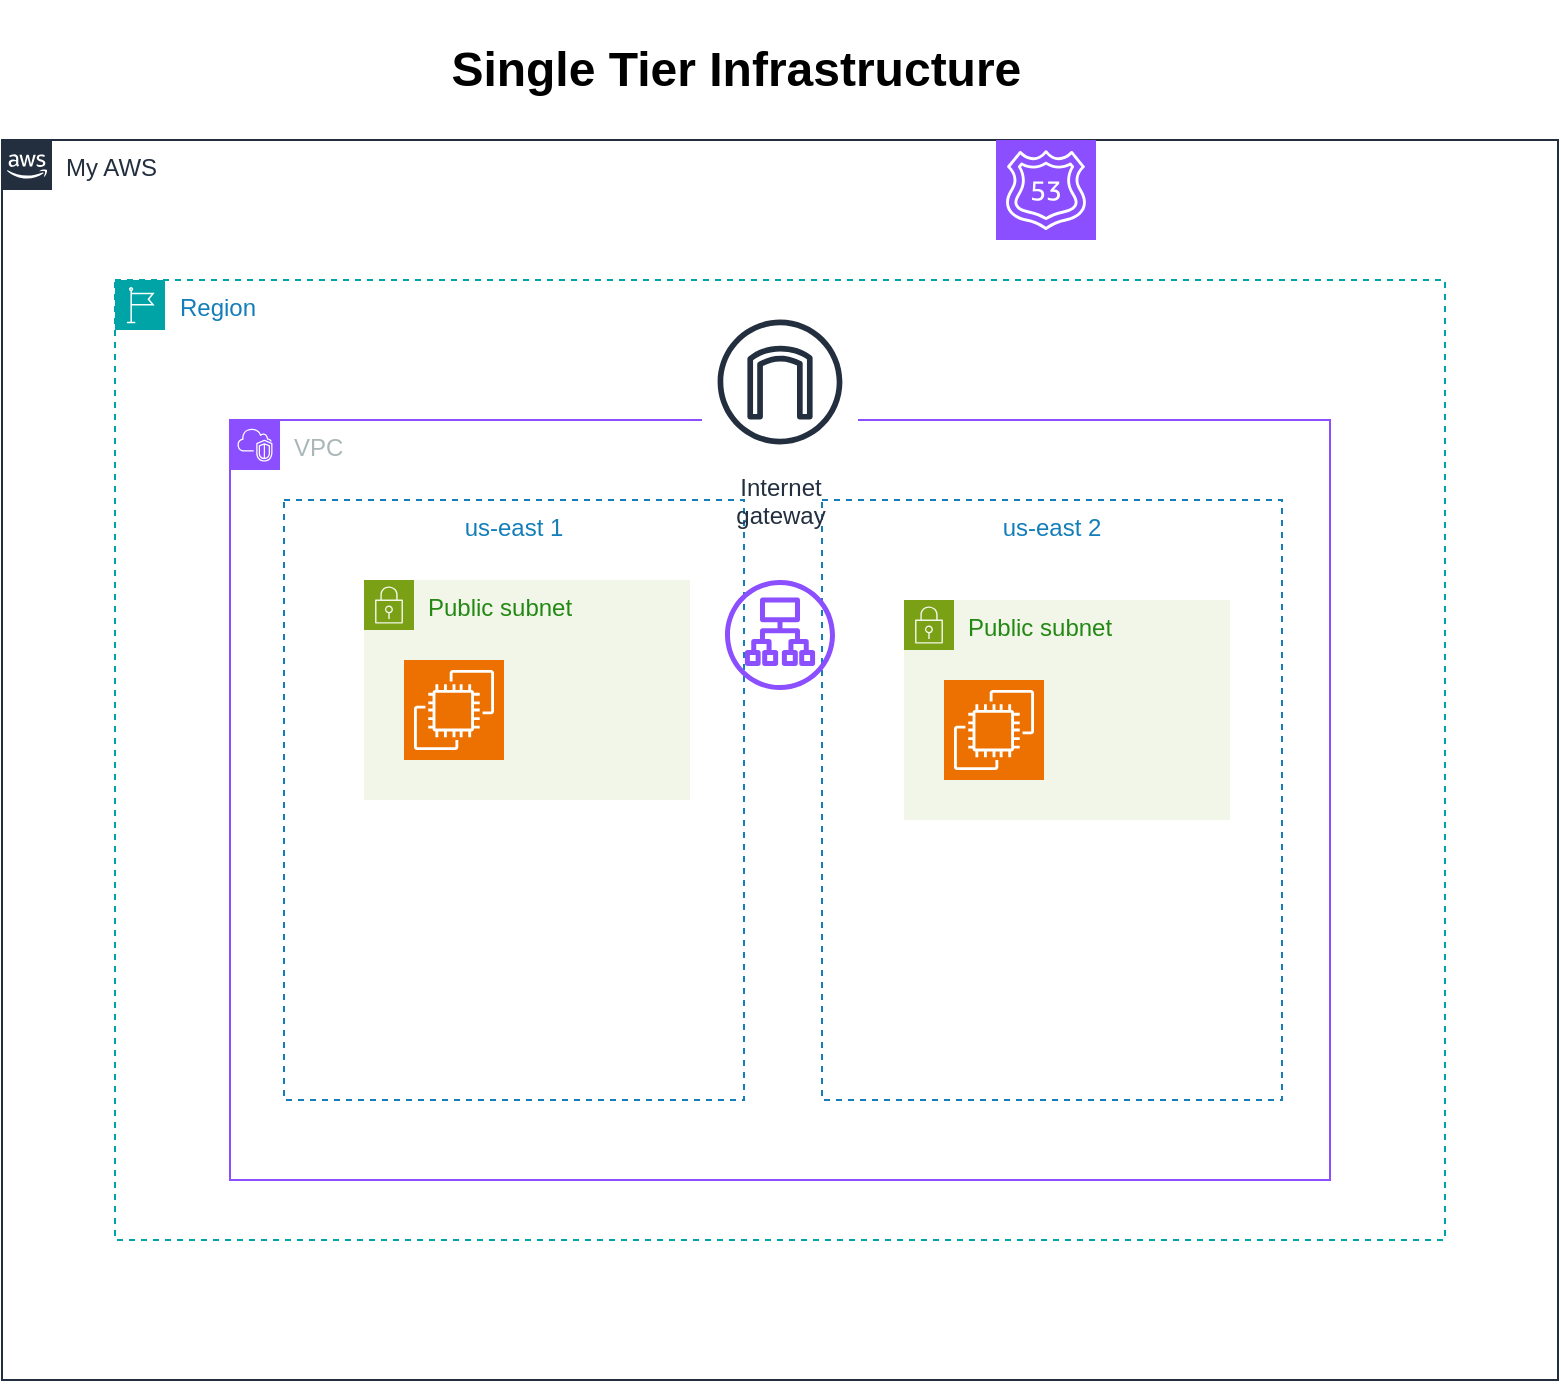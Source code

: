 <mxfile version="22.1.11" type="github">
  <diagram name="Page-1" id="Ltn5Crhu-9zuYB3xgP5t">
    <mxGraphModel dx="1160" dy="538" grid="1" gridSize="10" guides="1" tooltips="1" connect="1" arrows="1" fold="1" page="1" pageScale="1" pageWidth="850" pageHeight="1100" math="0" shadow="0">
      <root>
        <mxCell id="0" />
        <mxCell id="1" parent="0" />
        <mxCell id="GHb1cv-32T2SBUalDV-F-1" value="My AWS&lt;br&gt;" style="points=[[0,0],[0.25,0],[0.5,0],[0.75,0],[1,0],[1,0.25],[1,0.5],[1,0.75],[1,1],[0.75,1],[0.5,1],[0.25,1],[0,1],[0,0.75],[0,0.5],[0,0.25]];outlineConnect=0;gradientColor=none;html=1;whiteSpace=wrap;fontSize=12;fontStyle=0;container=1;pointerEvents=0;collapsible=0;recursiveResize=0;shape=mxgraph.aws4.group;grIcon=mxgraph.aws4.group_aws_cloud_alt;strokeColor=#232F3E;fillColor=none;verticalAlign=top;align=left;spacingLeft=30;fontColor=#232F3E;dashed=0;" parent="1" vertex="1">
          <mxGeometry x="50" y="90" width="778" height="620" as="geometry" />
        </mxCell>
        <mxCell id="GHb1cv-32T2SBUalDV-F-6" value="Region" style="points=[[0,0],[0.25,0],[0.5,0],[0.75,0],[1,0],[1,0.25],[1,0.5],[1,0.75],[1,1],[0.75,1],[0.5,1],[0.25,1],[0,1],[0,0.75],[0,0.5],[0,0.25]];outlineConnect=0;gradientColor=none;html=1;whiteSpace=wrap;fontSize=12;fontStyle=0;container=1;pointerEvents=0;collapsible=0;recursiveResize=0;shape=mxgraph.aws4.group;grIcon=mxgraph.aws4.group_region;strokeColor=#00A4A6;fillColor=none;verticalAlign=top;align=left;spacingLeft=30;fontColor=#147EBA;dashed=1;" parent="GHb1cv-32T2SBUalDV-F-1" vertex="1">
          <mxGeometry x="56.5" y="70" width="665" height="480" as="geometry" />
        </mxCell>
        <mxCell id="GHb1cv-32T2SBUalDV-F-7" value="VPC" style="points=[[0,0],[0.25,0],[0.5,0],[0.75,0],[1,0],[1,0.25],[1,0.5],[1,0.75],[1,1],[0.75,1],[0.5,1],[0.25,1],[0,1],[0,0.75],[0,0.5],[0,0.25]];outlineConnect=0;gradientColor=none;html=1;whiteSpace=wrap;fontSize=12;fontStyle=0;container=1;pointerEvents=0;collapsible=0;recursiveResize=0;shape=mxgraph.aws4.group;grIcon=mxgraph.aws4.group_vpc2;strokeColor=#8C4FFF;fillColor=none;verticalAlign=top;align=left;spacingLeft=30;fontColor=#AAB7B8;dashed=0;" parent="GHb1cv-32T2SBUalDV-F-6" vertex="1">
          <mxGeometry x="57.5" y="70" width="550" height="380" as="geometry" />
        </mxCell>
        <mxCell id="GHb1cv-32T2SBUalDV-F-10" value="Public subnet" style="points=[[0,0],[0.25,0],[0.5,0],[0.75,0],[1,0],[1,0.25],[1,0.5],[1,0.75],[1,1],[0.75,1],[0.5,1],[0.25,1],[0,1],[0,0.75],[0,0.5],[0,0.25]];outlineConnect=0;gradientColor=none;html=1;whiteSpace=wrap;fontSize=12;fontStyle=0;container=1;pointerEvents=0;collapsible=0;recursiveResize=0;shape=mxgraph.aws4.group;grIcon=mxgraph.aws4.group_security_group;grStroke=0;strokeColor=#7AA116;fillColor=#F2F6E8;verticalAlign=top;align=left;spacingLeft=30;fontColor=#248814;dashed=0;" parent="GHb1cv-32T2SBUalDV-F-7" vertex="1">
          <mxGeometry x="67" y="80" width="163" height="110" as="geometry" />
        </mxCell>
        <mxCell id="GHb1cv-32T2SBUalDV-F-11" value="" style="sketch=0;points=[[0,0,0],[0.25,0,0],[0.5,0,0],[0.75,0,0],[1,0,0],[0,1,0],[0.25,1,0],[0.5,1,0],[0.75,1,0],[1,1,0],[0,0.25,0],[0,0.5,0],[0,0.75,0],[1,0.25,0],[1,0.5,0],[1,0.75,0]];outlineConnect=0;fontColor=#232F3E;fillColor=#ED7100;strokeColor=#ffffff;dashed=0;verticalLabelPosition=bottom;verticalAlign=top;align=center;html=1;fontSize=12;fontStyle=0;aspect=fixed;shape=mxgraph.aws4.resourceIcon;resIcon=mxgraph.aws4.ec2;" parent="GHb1cv-32T2SBUalDV-F-10" vertex="1">
          <mxGeometry x="20" y="40" width="50" height="50" as="geometry" />
        </mxCell>
        <mxCell id="GHb1cv-32T2SBUalDV-F-17" value="us-east 2" style="fillColor=none;strokeColor=#147EBA;dashed=1;verticalAlign=top;fontStyle=0;fontColor=#147EBA;whiteSpace=wrap;html=1;" parent="GHb1cv-32T2SBUalDV-F-7" vertex="1">
          <mxGeometry x="296" y="40" width="230" height="300" as="geometry" />
        </mxCell>
        <mxCell id="GHb1cv-32T2SBUalDV-F-18" value="Public subnet" style="points=[[0,0],[0.25,0],[0.5,0],[0.75,0],[1,0],[1,0.25],[1,0.5],[1,0.75],[1,1],[0.75,1],[0.5,1],[0.25,1],[0,1],[0,0.75],[0,0.5],[0,0.25]];outlineConnect=0;gradientColor=none;html=1;whiteSpace=wrap;fontSize=12;fontStyle=0;container=1;pointerEvents=0;collapsible=0;recursiveResize=0;shape=mxgraph.aws4.group;grIcon=mxgraph.aws4.group_security_group;grStroke=0;strokeColor=#7AA116;fillColor=#F2F6E8;verticalAlign=top;align=left;spacingLeft=30;fontColor=#248814;dashed=0;" parent="GHb1cv-32T2SBUalDV-F-7" vertex="1">
          <mxGeometry x="337" y="90" width="163" height="110" as="geometry" />
        </mxCell>
        <mxCell id="GHb1cv-32T2SBUalDV-F-19" value="" style="sketch=0;points=[[0,0,0],[0.25,0,0],[0.5,0,0],[0.75,0,0],[1,0,0],[0,1,0],[0.25,1,0],[0.5,1,0],[0.75,1,0],[1,1,0],[0,0.25,0],[0,0.5,0],[0,0.75,0],[1,0.25,0],[1,0.5,0],[1,0.75,0]];outlineConnect=0;fontColor=#232F3E;fillColor=#ED7100;strokeColor=#ffffff;dashed=0;verticalLabelPosition=bottom;verticalAlign=top;align=center;html=1;fontSize=12;fontStyle=0;aspect=fixed;shape=mxgraph.aws4.resourceIcon;resIcon=mxgraph.aws4.ec2;" parent="GHb1cv-32T2SBUalDV-F-18" vertex="1">
          <mxGeometry x="20" y="40" width="50" height="50" as="geometry" />
        </mxCell>
        <mxCell id="GHb1cv-32T2SBUalDV-F-20" value="us-east 1" style="fillColor=none;strokeColor=#147EBA;dashed=1;verticalAlign=top;fontStyle=0;fontColor=#147EBA;whiteSpace=wrap;html=1;" parent="GHb1cv-32T2SBUalDV-F-7" vertex="1">
          <mxGeometry x="27" y="40" width="230" height="300" as="geometry" />
        </mxCell>
        <mxCell id="GHb1cv-32T2SBUalDV-F-22" value="" style="sketch=0;outlineConnect=0;fontColor=#232F3E;gradientColor=none;fillColor=#8C4FFF;strokeColor=none;dashed=0;verticalLabelPosition=bottom;verticalAlign=top;align=center;html=1;fontSize=12;fontStyle=0;aspect=fixed;pointerEvents=1;shape=mxgraph.aws4.application_load_balancer;" parent="GHb1cv-32T2SBUalDV-F-7" vertex="1">
          <mxGeometry x="247.5" y="80" width="55" height="55" as="geometry" />
        </mxCell>
        <mxCell id="GHb1cv-32T2SBUalDV-F-12" value="Internet&#xa;gateway" style="sketch=0;outlineConnect=0;fontColor=#232F3E;gradientColor=none;strokeColor=#232F3E;fillColor=#ffffff;dashed=0;verticalLabelPosition=bottom;verticalAlign=top;align=center;html=1;fontSize=12;fontStyle=0;aspect=fixed;shape=mxgraph.aws4.resourceIcon;resIcon=mxgraph.aws4.internet_gateway;" parent="GHb1cv-32T2SBUalDV-F-6" vertex="1">
          <mxGeometry x="293.5" y="12" width="78" height="78" as="geometry" />
        </mxCell>
        <mxCell id="GHb1cv-32T2SBUalDV-F-13" value="" style="sketch=0;points=[[0,0,0],[0.25,0,0],[0.5,0,0],[0.75,0,0],[1,0,0],[0,1,0],[0.25,1,0],[0.5,1,0],[0.75,1,0],[1,1,0],[0,0.25,0],[0,0.5,0],[0,0.75,0],[1,0.25,0],[1,0.5,0],[1,0.75,0]];outlineConnect=0;fontColor=#232F3E;fillColor=#8C4FFF;strokeColor=#ffffff;dashed=0;verticalLabelPosition=bottom;verticalAlign=top;align=center;html=1;fontSize=12;fontStyle=0;aspect=fixed;shape=mxgraph.aws4.resourceIcon;resIcon=mxgraph.aws4.route_53;" parent="GHb1cv-32T2SBUalDV-F-1" vertex="1">
          <mxGeometry x="497" width="50" height="50" as="geometry" />
        </mxCell>
        <mxCell id="GHb1cv-32T2SBUalDV-F-5" value="Single Tier Infrastructure&amp;nbsp;" style="text;strokeColor=none;fillColor=none;html=1;fontSize=24;fontStyle=1;verticalAlign=middle;align=center;" parent="1" vertex="1">
          <mxGeometry x="370" y="20" width="100" height="70" as="geometry" />
        </mxCell>
        <mxCell id="GHb1cv-32T2SBUalDV-F-21" style="edgeStyle=orthogonalEdgeStyle;rounded=0;orthogonalLoop=1;jettySize=auto;html=1;exitX=0.5;exitY=1;exitDx=0;exitDy=0;entryX=0.5;entryY=1;entryDx=0;entryDy=0;" parent="1" source="GHb1cv-32T2SBUalDV-F-1" target="GHb1cv-32T2SBUalDV-F-1" edge="1">
          <mxGeometry relative="1" as="geometry" />
        </mxCell>
      </root>
    </mxGraphModel>
  </diagram>
</mxfile>
